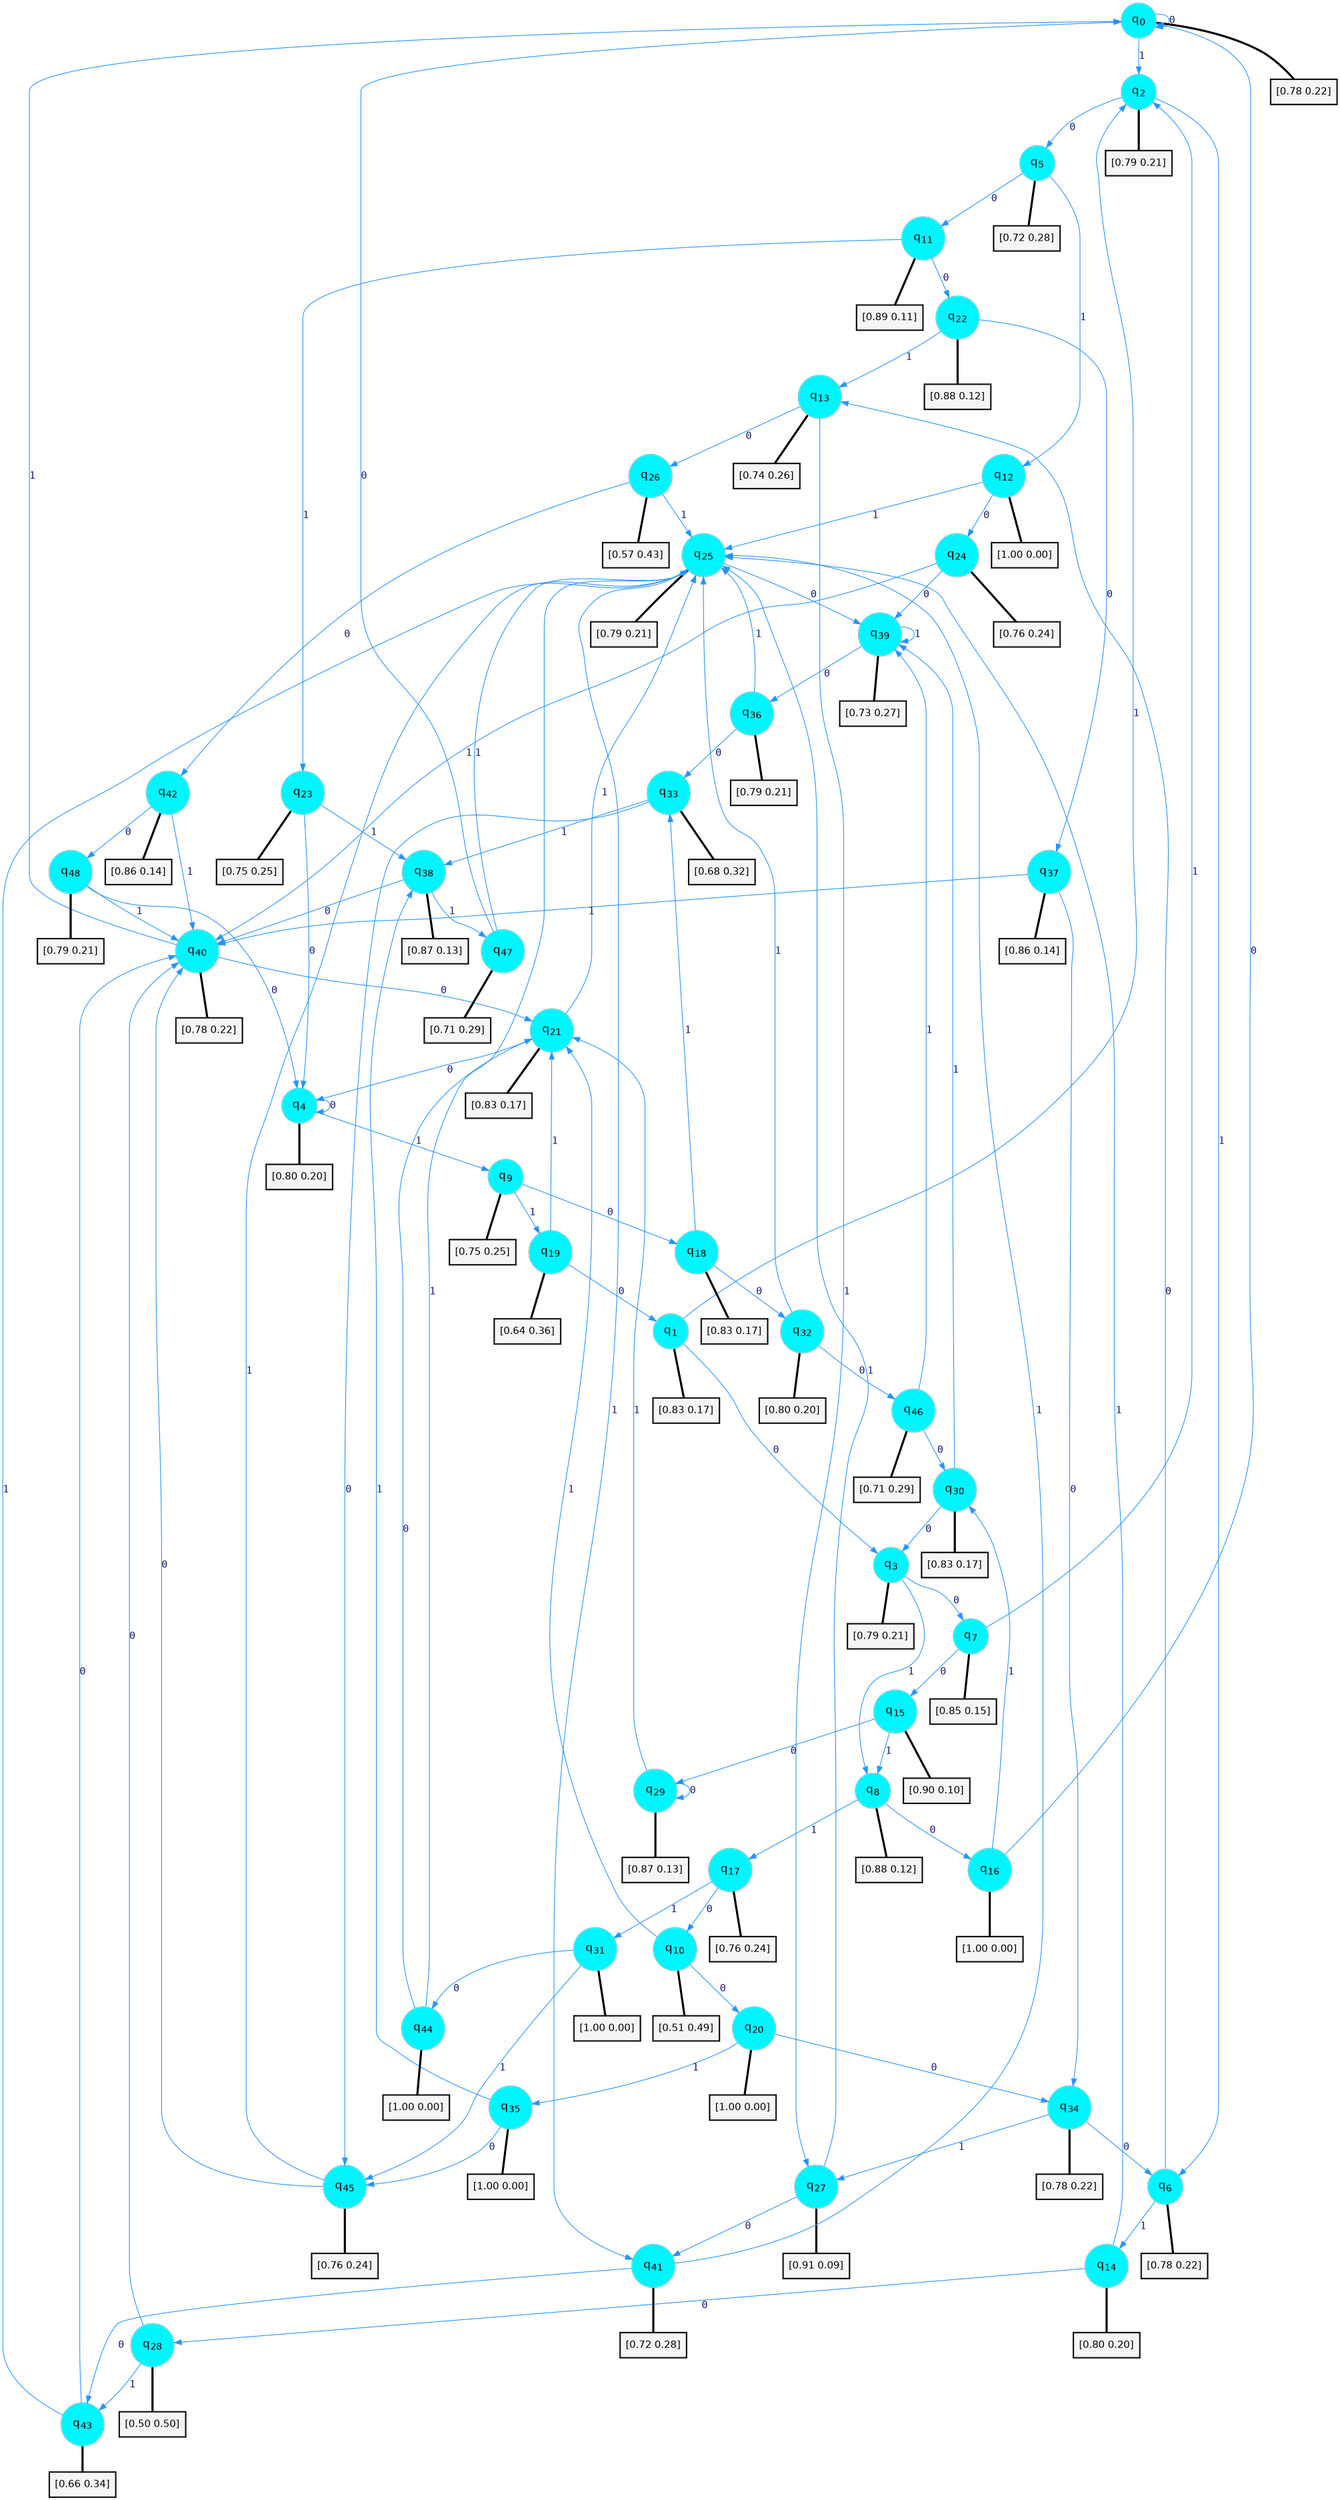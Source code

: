 digraph G {
graph [
bgcolor=transparent, dpi=300, rankdir=TD, size="40,25"];
node [
color=gray, fillcolor=turquoise1, fontcolor=black, fontname=Helvetica, fontsize=16, fontweight=bold, shape=circle, style=filled];
edge [
arrowsize=1, color=dodgerblue1, fontcolor=midnightblue, fontname=courier, fontweight=bold, penwidth=1, style=solid, weight=20];
0[label=<q<SUB>0</SUB>>];
1[label=<q<SUB>1</SUB>>];
2[label=<q<SUB>2</SUB>>];
3[label=<q<SUB>3</SUB>>];
4[label=<q<SUB>4</SUB>>];
5[label=<q<SUB>5</SUB>>];
6[label=<q<SUB>6</SUB>>];
7[label=<q<SUB>7</SUB>>];
8[label=<q<SUB>8</SUB>>];
9[label=<q<SUB>9</SUB>>];
10[label=<q<SUB>10</SUB>>];
11[label=<q<SUB>11</SUB>>];
12[label=<q<SUB>12</SUB>>];
13[label=<q<SUB>13</SUB>>];
14[label=<q<SUB>14</SUB>>];
15[label=<q<SUB>15</SUB>>];
16[label=<q<SUB>16</SUB>>];
17[label=<q<SUB>17</SUB>>];
18[label=<q<SUB>18</SUB>>];
19[label=<q<SUB>19</SUB>>];
20[label=<q<SUB>20</SUB>>];
21[label=<q<SUB>21</SUB>>];
22[label=<q<SUB>22</SUB>>];
23[label=<q<SUB>23</SUB>>];
24[label=<q<SUB>24</SUB>>];
25[label=<q<SUB>25</SUB>>];
26[label=<q<SUB>26</SUB>>];
27[label=<q<SUB>27</SUB>>];
28[label=<q<SUB>28</SUB>>];
29[label=<q<SUB>29</SUB>>];
30[label=<q<SUB>30</SUB>>];
31[label=<q<SUB>31</SUB>>];
32[label=<q<SUB>32</SUB>>];
33[label=<q<SUB>33</SUB>>];
34[label=<q<SUB>34</SUB>>];
35[label=<q<SUB>35</SUB>>];
36[label=<q<SUB>36</SUB>>];
37[label=<q<SUB>37</SUB>>];
38[label=<q<SUB>38</SUB>>];
39[label=<q<SUB>39</SUB>>];
40[label=<q<SUB>40</SUB>>];
41[label=<q<SUB>41</SUB>>];
42[label=<q<SUB>42</SUB>>];
43[label=<q<SUB>43</SUB>>];
44[label=<q<SUB>44</SUB>>];
45[label=<q<SUB>45</SUB>>];
46[label=<q<SUB>46</SUB>>];
47[label=<q<SUB>47</SUB>>];
48[label=<q<SUB>48</SUB>>];
49[label="[0.78 0.22]", shape=box,fontcolor=black, fontname=Helvetica, fontsize=14, penwidth=2, fillcolor=whitesmoke,color=black];
50[label="[0.83 0.17]", shape=box,fontcolor=black, fontname=Helvetica, fontsize=14, penwidth=2, fillcolor=whitesmoke,color=black];
51[label="[0.79 0.21]", shape=box,fontcolor=black, fontname=Helvetica, fontsize=14, penwidth=2, fillcolor=whitesmoke,color=black];
52[label="[0.79 0.21]", shape=box,fontcolor=black, fontname=Helvetica, fontsize=14, penwidth=2, fillcolor=whitesmoke,color=black];
53[label="[0.80 0.20]", shape=box,fontcolor=black, fontname=Helvetica, fontsize=14, penwidth=2, fillcolor=whitesmoke,color=black];
54[label="[0.72 0.28]", shape=box,fontcolor=black, fontname=Helvetica, fontsize=14, penwidth=2, fillcolor=whitesmoke,color=black];
55[label="[0.78 0.22]", shape=box,fontcolor=black, fontname=Helvetica, fontsize=14, penwidth=2, fillcolor=whitesmoke,color=black];
56[label="[0.85 0.15]", shape=box,fontcolor=black, fontname=Helvetica, fontsize=14, penwidth=2, fillcolor=whitesmoke,color=black];
57[label="[0.88 0.12]", shape=box,fontcolor=black, fontname=Helvetica, fontsize=14, penwidth=2, fillcolor=whitesmoke,color=black];
58[label="[0.75 0.25]", shape=box,fontcolor=black, fontname=Helvetica, fontsize=14, penwidth=2, fillcolor=whitesmoke,color=black];
59[label="[0.51 0.49]", shape=box,fontcolor=black, fontname=Helvetica, fontsize=14, penwidth=2, fillcolor=whitesmoke,color=black];
60[label="[0.89 0.11]", shape=box,fontcolor=black, fontname=Helvetica, fontsize=14, penwidth=2, fillcolor=whitesmoke,color=black];
61[label="[1.00 0.00]", shape=box,fontcolor=black, fontname=Helvetica, fontsize=14, penwidth=2, fillcolor=whitesmoke,color=black];
62[label="[0.74 0.26]", shape=box,fontcolor=black, fontname=Helvetica, fontsize=14, penwidth=2, fillcolor=whitesmoke,color=black];
63[label="[0.80 0.20]", shape=box,fontcolor=black, fontname=Helvetica, fontsize=14, penwidth=2, fillcolor=whitesmoke,color=black];
64[label="[0.90 0.10]", shape=box,fontcolor=black, fontname=Helvetica, fontsize=14, penwidth=2, fillcolor=whitesmoke,color=black];
65[label="[1.00 0.00]", shape=box,fontcolor=black, fontname=Helvetica, fontsize=14, penwidth=2, fillcolor=whitesmoke,color=black];
66[label="[0.76 0.24]", shape=box,fontcolor=black, fontname=Helvetica, fontsize=14, penwidth=2, fillcolor=whitesmoke,color=black];
67[label="[0.83 0.17]", shape=box,fontcolor=black, fontname=Helvetica, fontsize=14, penwidth=2, fillcolor=whitesmoke,color=black];
68[label="[0.64 0.36]", shape=box,fontcolor=black, fontname=Helvetica, fontsize=14, penwidth=2, fillcolor=whitesmoke,color=black];
69[label="[1.00 0.00]", shape=box,fontcolor=black, fontname=Helvetica, fontsize=14, penwidth=2, fillcolor=whitesmoke,color=black];
70[label="[0.83 0.17]", shape=box,fontcolor=black, fontname=Helvetica, fontsize=14, penwidth=2, fillcolor=whitesmoke,color=black];
71[label="[0.88 0.12]", shape=box,fontcolor=black, fontname=Helvetica, fontsize=14, penwidth=2, fillcolor=whitesmoke,color=black];
72[label="[0.75 0.25]", shape=box,fontcolor=black, fontname=Helvetica, fontsize=14, penwidth=2, fillcolor=whitesmoke,color=black];
73[label="[0.76 0.24]", shape=box,fontcolor=black, fontname=Helvetica, fontsize=14, penwidth=2, fillcolor=whitesmoke,color=black];
74[label="[0.79 0.21]", shape=box,fontcolor=black, fontname=Helvetica, fontsize=14, penwidth=2, fillcolor=whitesmoke,color=black];
75[label="[0.57 0.43]", shape=box,fontcolor=black, fontname=Helvetica, fontsize=14, penwidth=2, fillcolor=whitesmoke,color=black];
76[label="[0.91 0.09]", shape=box,fontcolor=black, fontname=Helvetica, fontsize=14, penwidth=2, fillcolor=whitesmoke,color=black];
77[label="[0.50 0.50]", shape=box,fontcolor=black, fontname=Helvetica, fontsize=14, penwidth=2, fillcolor=whitesmoke,color=black];
78[label="[0.87 0.13]", shape=box,fontcolor=black, fontname=Helvetica, fontsize=14, penwidth=2, fillcolor=whitesmoke,color=black];
79[label="[0.83 0.17]", shape=box,fontcolor=black, fontname=Helvetica, fontsize=14, penwidth=2, fillcolor=whitesmoke,color=black];
80[label="[1.00 0.00]", shape=box,fontcolor=black, fontname=Helvetica, fontsize=14, penwidth=2, fillcolor=whitesmoke,color=black];
81[label="[0.80 0.20]", shape=box,fontcolor=black, fontname=Helvetica, fontsize=14, penwidth=2, fillcolor=whitesmoke,color=black];
82[label="[0.68 0.32]", shape=box,fontcolor=black, fontname=Helvetica, fontsize=14, penwidth=2, fillcolor=whitesmoke,color=black];
83[label="[0.78 0.22]", shape=box,fontcolor=black, fontname=Helvetica, fontsize=14, penwidth=2, fillcolor=whitesmoke,color=black];
84[label="[1.00 0.00]", shape=box,fontcolor=black, fontname=Helvetica, fontsize=14, penwidth=2, fillcolor=whitesmoke,color=black];
85[label="[0.79 0.21]", shape=box,fontcolor=black, fontname=Helvetica, fontsize=14, penwidth=2, fillcolor=whitesmoke,color=black];
86[label="[0.86 0.14]", shape=box,fontcolor=black, fontname=Helvetica, fontsize=14, penwidth=2, fillcolor=whitesmoke,color=black];
87[label="[0.87 0.13]", shape=box,fontcolor=black, fontname=Helvetica, fontsize=14, penwidth=2, fillcolor=whitesmoke,color=black];
88[label="[0.73 0.27]", shape=box,fontcolor=black, fontname=Helvetica, fontsize=14, penwidth=2, fillcolor=whitesmoke,color=black];
89[label="[0.78 0.22]", shape=box,fontcolor=black, fontname=Helvetica, fontsize=14, penwidth=2, fillcolor=whitesmoke,color=black];
90[label="[0.72 0.28]", shape=box,fontcolor=black, fontname=Helvetica, fontsize=14, penwidth=2, fillcolor=whitesmoke,color=black];
91[label="[0.86 0.14]", shape=box,fontcolor=black, fontname=Helvetica, fontsize=14, penwidth=2, fillcolor=whitesmoke,color=black];
92[label="[0.66 0.34]", shape=box,fontcolor=black, fontname=Helvetica, fontsize=14, penwidth=2, fillcolor=whitesmoke,color=black];
93[label="[1.00 0.00]", shape=box,fontcolor=black, fontname=Helvetica, fontsize=14, penwidth=2, fillcolor=whitesmoke,color=black];
94[label="[0.76 0.24]", shape=box,fontcolor=black, fontname=Helvetica, fontsize=14, penwidth=2, fillcolor=whitesmoke,color=black];
95[label="[0.71 0.29]", shape=box,fontcolor=black, fontname=Helvetica, fontsize=14, penwidth=2, fillcolor=whitesmoke,color=black];
96[label="[0.71 0.29]", shape=box,fontcolor=black, fontname=Helvetica, fontsize=14, penwidth=2, fillcolor=whitesmoke,color=black];
97[label="[0.79 0.21]", shape=box,fontcolor=black, fontname=Helvetica, fontsize=14, penwidth=2, fillcolor=whitesmoke,color=black];
0->0 [label=0];
0->2 [label=1];
0->49 [arrowhead=none, penwidth=3,color=black];
1->3 [label=0];
1->2 [label=1];
1->50 [arrowhead=none, penwidth=3,color=black];
2->5 [label=0];
2->6 [label=1];
2->51 [arrowhead=none, penwidth=3,color=black];
3->7 [label=0];
3->8 [label=1];
3->52 [arrowhead=none, penwidth=3,color=black];
4->4 [label=0];
4->9 [label=1];
4->53 [arrowhead=none, penwidth=3,color=black];
5->11 [label=0];
5->12 [label=1];
5->54 [arrowhead=none, penwidth=3,color=black];
6->13 [label=0];
6->14 [label=1];
6->55 [arrowhead=none, penwidth=3,color=black];
7->15 [label=0];
7->2 [label=1];
7->56 [arrowhead=none, penwidth=3,color=black];
8->16 [label=0];
8->17 [label=1];
8->57 [arrowhead=none, penwidth=3,color=black];
9->18 [label=0];
9->19 [label=1];
9->58 [arrowhead=none, penwidth=3,color=black];
10->20 [label=0];
10->21 [label=1];
10->59 [arrowhead=none, penwidth=3,color=black];
11->22 [label=0];
11->23 [label=1];
11->60 [arrowhead=none, penwidth=3,color=black];
12->24 [label=0];
12->25 [label=1];
12->61 [arrowhead=none, penwidth=3,color=black];
13->26 [label=0];
13->27 [label=1];
13->62 [arrowhead=none, penwidth=3,color=black];
14->28 [label=0];
14->25 [label=1];
14->63 [arrowhead=none, penwidth=3,color=black];
15->29 [label=0];
15->8 [label=1];
15->64 [arrowhead=none, penwidth=3,color=black];
16->0 [label=0];
16->30 [label=1];
16->65 [arrowhead=none, penwidth=3,color=black];
17->10 [label=0];
17->31 [label=1];
17->66 [arrowhead=none, penwidth=3,color=black];
18->32 [label=0];
18->33 [label=1];
18->67 [arrowhead=none, penwidth=3,color=black];
19->1 [label=0];
19->21 [label=1];
19->68 [arrowhead=none, penwidth=3,color=black];
20->34 [label=0];
20->35 [label=1];
20->69 [arrowhead=none, penwidth=3,color=black];
21->4 [label=0];
21->25 [label=1];
21->70 [arrowhead=none, penwidth=3,color=black];
22->37 [label=0];
22->13 [label=1];
22->71 [arrowhead=none, penwidth=3,color=black];
23->4 [label=0];
23->38 [label=1];
23->72 [arrowhead=none, penwidth=3,color=black];
24->39 [label=0];
24->40 [label=1];
24->73 [arrowhead=none, penwidth=3,color=black];
25->39 [label=0];
25->41 [label=1];
25->74 [arrowhead=none, penwidth=3,color=black];
26->42 [label=0];
26->25 [label=1];
26->75 [arrowhead=none, penwidth=3,color=black];
27->41 [label=0];
27->25 [label=1];
27->76 [arrowhead=none, penwidth=3,color=black];
28->40 [label=0];
28->43 [label=1];
28->77 [arrowhead=none, penwidth=3,color=black];
29->29 [label=0];
29->21 [label=1];
29->78 [arrowhead=none, penwidth=3,color=black];
30->3 [label=0];
30->39 [label=1];
30->79 [arrowhead=none, penwidth=3,color=black];
31->44 [label=0];
31->45 [label=1];
31->80 [arrowhead=none, penwidth=3,color=black];
32->46 [label=0];
32->25 [label=1];
32->81 [arrowhead=none, penwidth=3,color=black];
33->45 [label=0];
33->38 [label=1];
33->82 [arrowhead=none, penwidth=3,color=black];
34->6 [label=0];
34->27 [label=1];
34->83 [arrowhead=none, penwidth=3,color=black];
35->45 [label=0];
35->38 [label=1];
35->84 [arrowhead=none, penwidth=3,color=black];
36->33 [label=0];
36->25 [label=1];
36->85 [arrowhead=none, penwidth=3,color=black];
37->34 [label=0];
37->40 [label=1];
37->86 [arrowhead=none, penwidth=3,color=black];
38->40 [label=0];
38->47 [label=1];
38->87 [arrowhead=none, penwidth=3,color=black];
39->36 [label=0];
39->39 [label=1];
39->88 [arrowhead=none, penwidth=3,color=black];
40->21 [label=0];
40->0 [label=1];
40->89 [arrowhead=none, penwidth=3,color=black];
41->43 [label=0];
41->25 [label=1];
41->90 [arrowhead=none, penwidth=3,color=black];
42->48 [label=0];
42->40 [label=1];
42->91 [arrowhead=none, penwidth=3,color=black];
43->40 [label=0];
43->25 [label=1];
43->92 [arrowhead=none, penwidth=3,color=black];
44->21 [label=0];
44->25 [label=1];
44->93 [arrowhead=none, penwidth=3,color=black];
45->40 [label=0];
45->25 [label=1];
45->94 [arrowhead=none, penwidth=3,color=black];
46->30 [label=0];
46->39 [label=1];
46->95 [arrowhead=none, penwidth=3,color=black];
47->0 [label=0];
47->25 [label=1];
47->96 [arrowhead=none, penwidth=3,color=black];
48->4 [label=0];
48->40 [label=1];
48->97 [arrowhead=none, penwidth=3,color=black];
}
